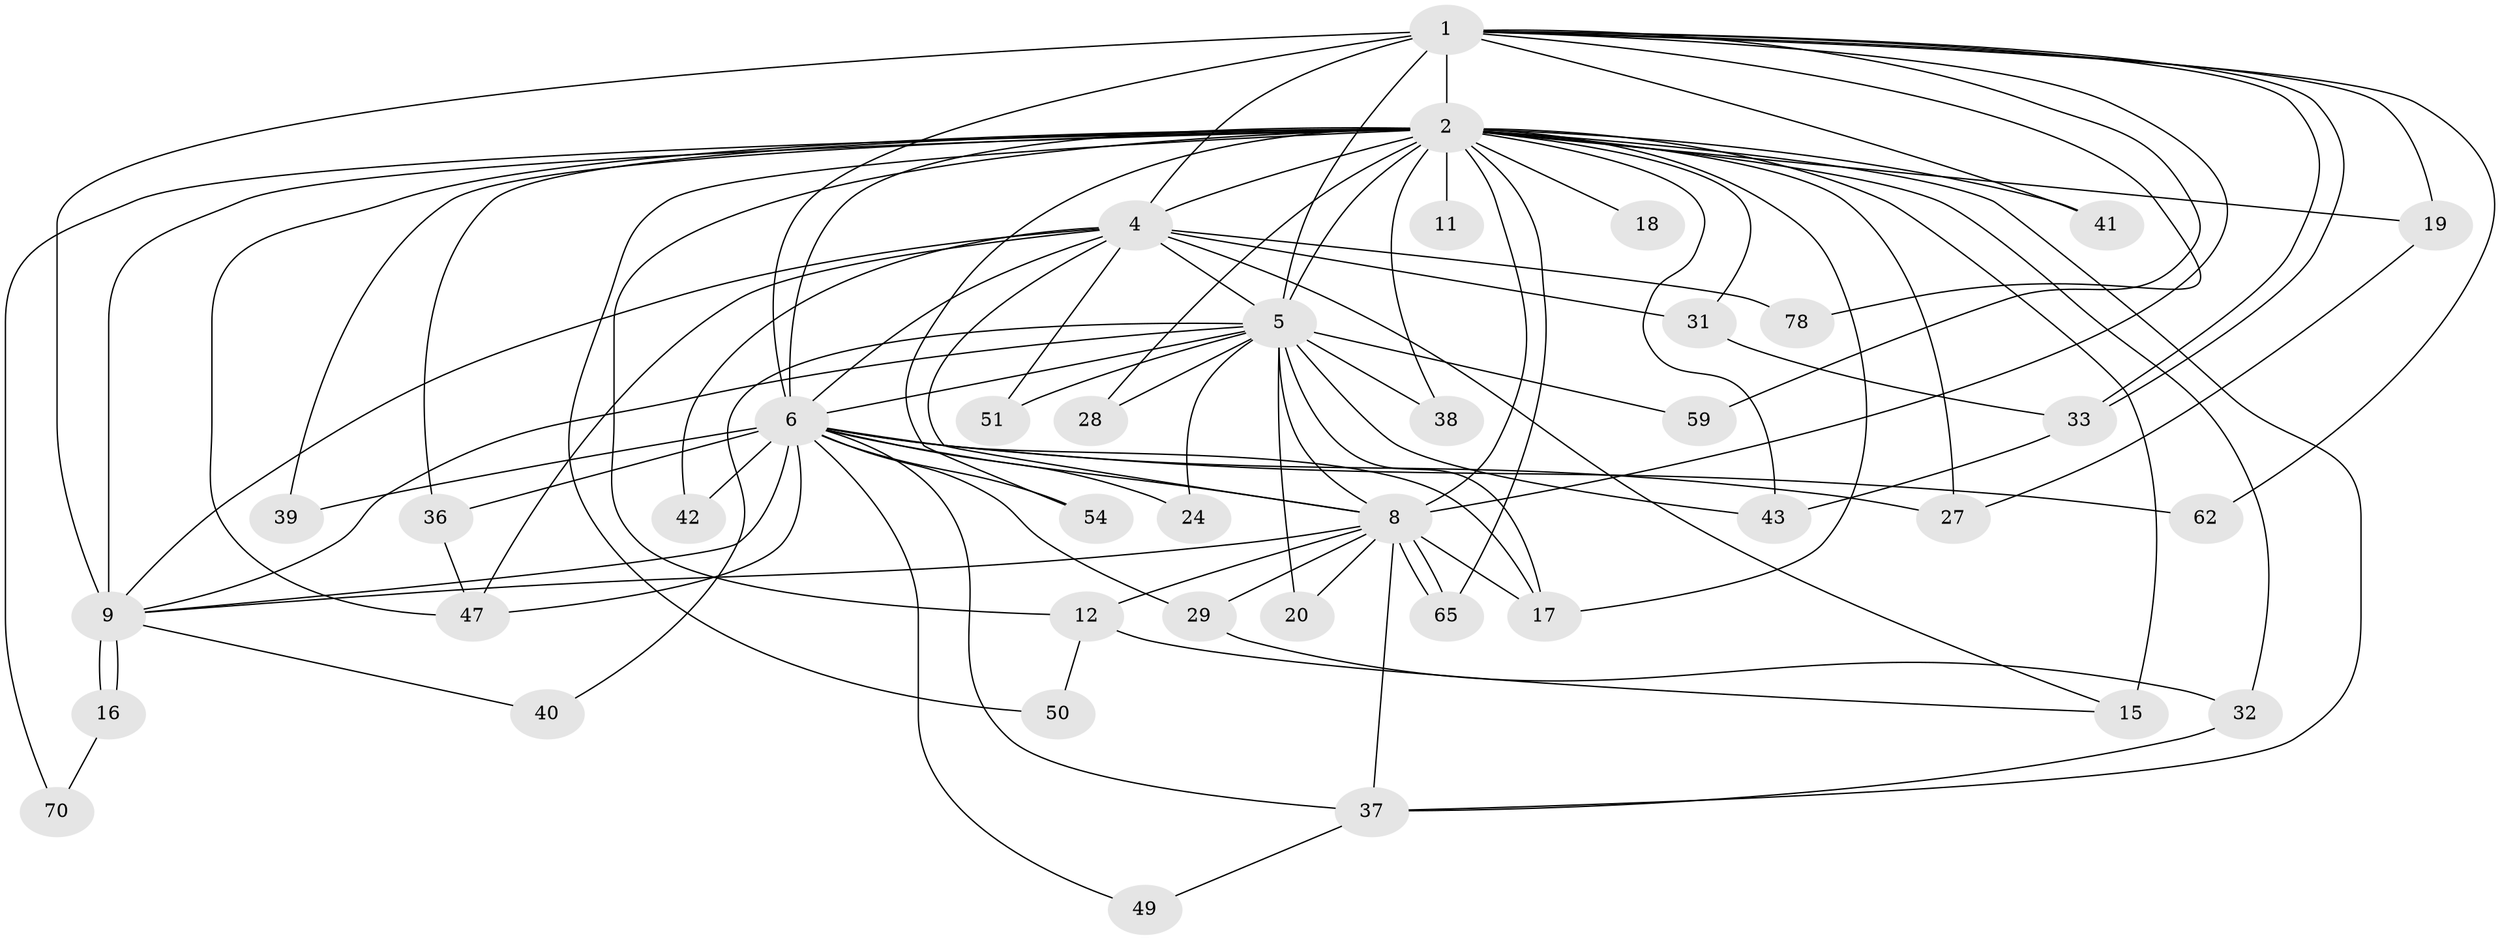 // original degree distribution, {18: 0.0125, 27: 0.0125, 21: 0.0125, 15: 0.0125, 20: 0.0125, 22: 0.0125, 14: 0.0125, 19: 0.0125, 12: 0.0125, 17: 0.0125, 3: 0.15, 4: 0.075, 5: 0.0375, 8: 0.025, 2: 0.5875}
// Generated by graph-tools (version 1.1) at 2025/14/03/09/25 04:14:11]
// undirected, 40 vertices, 96 edges
graph export_dot {
graph [start="1"]
  node [color=gray90,style=filled];
  1;
  2 [super="+3+34+69+23+26+66+44+13+7"];
  4;
  5;
  6;
  8;
  9;
  11;
  12;
  15 [super="+45+53"];
  16;
  17 [super="+71+22"];
  18;
  19;
  20;
  24;
  27 [super="+74"];
  28;
  29;
  31 [super="+72"];
  32 [super="+48"];
  33;
  36;
  37 [super="+52+80"];
  38 [super="+55"];
  39;
  40;
  41;
  42;
  43 [super="+61"];
  47 [super="+67+68"];
  49;
  50;
  51;
  54;
  59;
  62;
  65 [super="+73"];
  70;
  78;
  1 -- 2 [weight=6];
  1 -- 4;
  1 -- 5;
  1 -- 6;
  1 -- 8;
  1 -- 9;
  1 -- 19;
  1 -- 33;
  1 -- 33;
  1 -- 41;
  1 -- 59;
  1 -- 62;
  1 -- 78;
  2 -- 4 [weight=4];
  2 -- 5 [weight=6];
  2 -- 6 [weight=5];
  2 -- 8 [weight=7];
  2 -- 9 [weight=4];
  2 -- 19;
  2 -- 39;
  2 -- 43;
  2 -- 50;
  2 -- 38 [weight=2];
  2 -- 15 [weight=3];
  2 -- 65 [weight=2];
  2 -- 11 [weight=3];
  2 -- 12;
  2 -- 70;
  2 -- 18 [weight=2];
  2 -- 31;
  2 -- 41;
  2 -- 28;
  2 -- 36;
  2 -- 54;
  2 -- 32 [weight=2];
  2 -- 37;
  2 -- 47;
  2 -- 17;
  2 -- 27;
  4 -- 5;
  4 -- 6;
  4 -- 8;
  4 -- 9;
  4 -- 15;
  4 -- 31;
  4 -- 42;
  4 -- 47;
  4 -- 51;
  4 -- 78;
  5 -- 6;
  5 -- 8;
  5 -- 9;
  5 -- 20;
  5 -- 24;
  5 -- 28;
  5 -- 38;
  5 -- 40;
  5 -- 51;
  5 -- 59;
  5 -- 43;
  5 -- 17;
  6 -- 8;
  6 -- 9;
  6 -- 24;
  6 -- 27;
  6 -- 29;
  6 -- 36;
  6 -- 39;
  6 -- 42;
  6 -- 49;
  6 -- 54;
  6 -- 62;
  6 -- 37;
  6 -- 47;
  6 -- 17;
  8 -- 9;
  8 -- 12;
  8 -- 17;
  8 -- 20;
  8 -- 29;
  8 -- 65;
  8 -- 65;
  8 -- 37;
  9 -- 16;
  9 -- 16;
  9 -- 40;
  12 -- 50;
  12 -- 15;
  16 -- 70;
  19 -- 27;
  29 -- 32;
  31 -- 33;
  32 -- 37;
  33 -- 43;
  36 -- 47;
  37 -- 49;
}
